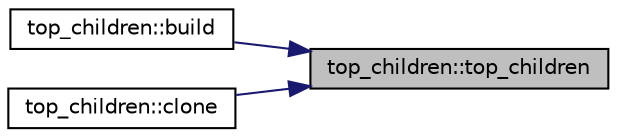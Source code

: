digraph "top_children::top_children"
{
 // INTERACTIVE_SVG=YES
 // LATEX_PDF_SIZE
  edge [fontname="Helvetica",fontsize="10",labelfontname="Helvetica",labelfontsize="10"];
  node [fontname="Helvetica",fontsize="10",shape=record];
  rankdir="RL";
  Node1 [label="top_children::top_children",height=0.2,width=0.4,color="black", fillcolor="grey75", style="filled", fontcolor="black",tooltip=" "];
  Node1 -> Node2 [dir="back",color="midnightblue",fontsize="10",style="solid",fontname="Helvetica"];
  Node2 [label="top_children::build",height=0.2,width=0.4,color="black", fillcolor="white", style="filled",URL="$classtop__children.html#ab3a800b533a310ac646c1eb794cfdcb3",tooltip=" "];
  Node1 -> Node3 [dir="back",color="midnightblue",fontsize="10",style="solid",fontname="Helvetica"];
  Node3 [label="top_children::clone",height=0.2,width=0.4,color="black", fillcolor="white", style="filled",URL="$classtop__children.html#a12db70c4c4123244135aaf38e34a0187",tooltip=" "];
}

